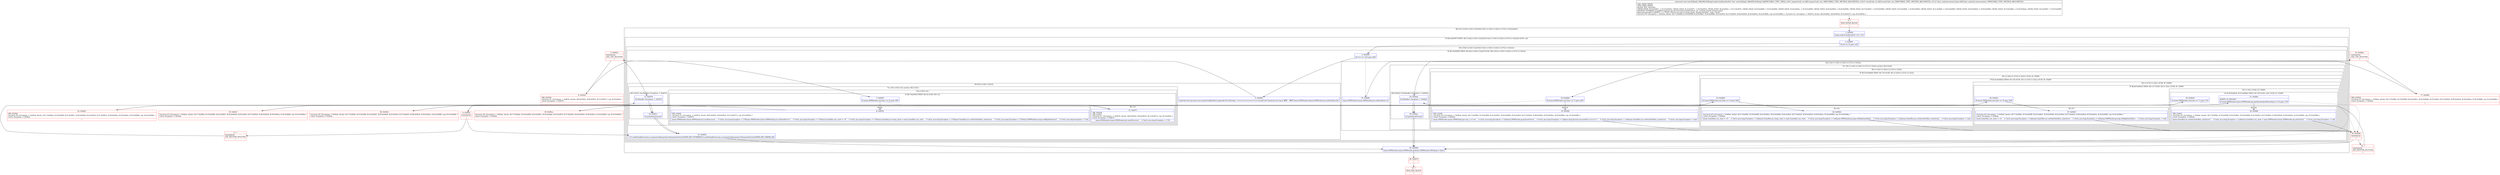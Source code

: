 digraph "CFG forcom.PetKing5_480x800.PetKing5.onActivityResult(IILandroid\/content\/Intent;)V" {
subgraph cluster_Region_1649319269 {
label = "R(3:1|(1:(3:4|(1:(1:8)(1:12))|10)(2:15|(1:(1:19)(1:(1:24)(1:(1:27)(1:(1:32)))))))|35)";
node [shape=record,color=blue];
Node_1 [shape=record,label="{1\:\ 0x0000|lsuper.onActivityResult(r9, r10, r11)l}"];
subgraph cluster_IfRegion_540751276 {
label = "IF [B:2:0x0007] THEN: R(1:(3:4|(1:(1:8)(1:12))|10)(2:15|(1:(1:19)(1:(1:24)(1:(1:27)(1:(1:32))))))) ELSE: null";
node [shape=record,color=blue];
Node_2 [shape=record,label="{2\:\ 0x0007|lif (r9 == 0) goto L45l}"];
subgraph cluster_Region_1413529463 {
label = "R(1:(3:4|(1:(1:8)(1:12))|10)(2:15|(1:(1:19)(1:(1:24)(1:(1:27)(1:(1:32)))))))";
node [shape=record,color=blue];
subgraph cluster_IfRegion_830906693 {
label = "IF [B:3:0x0009] THEN: R(3:4|(1:(1:8)(1:12))|10) ELSE: R(2:15|(1:(1:19)(1:(1:24)(1:(1:27)(1:(1:32))))))";
node [shape=record,color=blue];
Node_3 [shape=record,label="{3\:\ 0x0009|lif ((\-1) == r10) goto L46l}"];
subgraph cluster_Region_666220453 {
label = "R(3:4|(1:(1:8)(1:12))|10)";
node [shape=record,color=blue];
Node_4 [shape=record,label="{4\:\ 0x000b|landroid.util.Log.e(new java.lang.StringBuilder().append(r10).toString(), \"================resultCode\")landroid.util.Log.e(\"成功\", \"成功\")lmain.SMSSender.i(main.SMSSender.gr).setSendSms(4)l}"];
subgraph cluster_TryCatchRegion_1582981290 {
label = "Try: R(1:(1:8)(1:12)) catches: R(2:13|14)";
node [shape=record,color=blue];
subgraph cluster_Region_263243537 {
label = "R(1:(1:8)(1:12))";
node [shape=record,color=blue];
subgraph cluster_IfRegion_188273451 {
label = "IF [B:7:0x0030] THEN: R(1:8) ELSE: R(1:12)";
node [shape=record,color=blue];
Node_7 [shape=record,label="{7\:\ 0x0030|lif (main.SMSSender.smsType == 6) goto L49l}"];
subgraph cluster_Region_20600182 {
label = "R(1:8)";
node [shape=record,color=blue];
Node_8 [shape=record,label="{8\:\ 0x0032|TRY_LEAVE\lTryCatch #1 \{Exception \-\> 0x007b, blocks: (B:6:0x002e, B:8:0x0032, B:12:0x0071), top: B:5:0x002e \}\lCatch: Exception \-\> 0x007b\l|lmain.SMSSender.i(main.SMSSender.gr).sendSuccess()     \/\/ Catch: java.lang.Exception \-\> L7blmain.SMSSender.i(main.SMSSender.gr).setSendSms(\-1)     \/\/ Catch: java.lang.Exception \-\> L7blmain.GameRun.run_state = \-10     \/\/ Catch: java.lang.Exception \-\> L7blmain.GameRun.mc.temp_state = main.GameRun.run_state     \/\/ Catch: java.lang.Exception \-\> L7blmain.GameRun.mc.setSmsIsSetRun_state(true)     \/\/ Catch: java.lang.Exception \-\> L7blmain.SMSSender.gr.map.setRegState(true)     \/\/ Catch: java.lang.Exception \-\> L7bl}"];
}
subgraph cluster_Region_208153291 {
label = "R(1:12)";
node [shape=record,color=blue];
Node_12 [shape=record,label="{12\:\ 0x0071|TRY_ENTER\lTRY_LEAVE\lTryCatch #1 \{Exception \-\> 0x007b, blocks: (B:6:0x002e, B:8:0x0032, B:12:0x0071), top: B:5:0x002e \}\lCatch: Exception \-\> 0x007b\l|lmain.SMSSender.i(main.SMSSender.gr).sendSuccess()     \/\/ Catch: java.lang.Exception \-\> L7bl}"];
}
}
}
subgraph cluster_Region_99220504 {
label = "R(2:13|14) | ExcHandler: Exception \-\> 0x007b\l";
node [shape=record,color=blue];
Node_13 [shape=record,label="{13\:\ 0x007b|ExcHandler: Exception \-\> 0x007b\l|l}"];
Node_14 [shape=record,label="{14\:\ 0x007c|lr3.printStackTrace()l}"];
}
}
Node_10 [shape=record,label="{10\:\ 0x005d|lr11.getStringExtra(com.uc.paymentsdk.payment.PaymentsActivity.EXTRA_KEY_NUMBER)lr11.getStringExtra(com.uc.paymentsdk.payment.PaymentsActivity.EXTRA_KEY_ORDER_ID)l}"];
}
subgraph cluster_Region_1208337925 {
label = "R(2:15|(1:(1:19)(1:(1:24)(1:(1:27)(1:(1:32))))))";
node [shape=record,color=blue];
Node_15 [shape=record,label="{15\:\ 0x0081|lmain.SMSSender.i(main.SMSSender.gr).setSendSms(\-1)l}"];
subgraph cluster_TryCatchRegion_466070422 {
label = "Try: R(1:(1:19)(1:(1:24)(1:(1:27)(1:(1:32))))) catches: R(2:33|34)";
node [shape=record,color=blue];
subgraph cluster_Region_1446310999 {
label = "R(1:(1:19)(1:(1:24)(1:(1:27)(1:(1:32)))))";
node [shape=record,color=blue];
subgraph cluster_IfRegion_486001589 {
label = "IF [B:18:0x008d] THEN: R(1:19) ELSE: R(1:(1:24)(1:(1:27)(1:(1:32))))";
node [shape=record,color=blue];
Node_18 [shape=record,label="{18\:\ 0x008d|lif (main.SMSSender.smsType == 7) goto L60l}"];
subgraph cluster_Region_2049180608 {
label = "R(1:19)";
node [shape=record,color=blue];
Node_19 [shape=record,label="{19\:\ 0x008f|TRY_LEAVE\lTryCatch #0 \{Exception \-\> 0x00ab, blocks: (B:17:0x008a, B:19:0x008f, B:22:0x00b1, B:24:0x00b6, B:25:0x00cf, B:27:0x00d3, B:28:0x00e6, B:30:0x00ea, B:32:0x00f6), top: B:16:0x008a \}\lCatch: Exception \-\> 0x00ab\l|lmain.SMSSender.i(main.SMSSender.gr).sms_a = true     \/\/ Catch: java.lang.Exception \-\> Lablmain.SMSSender.gr.goGameOver()     \/\/ Catch: java.lang.Exception \-\> Labljava.lang.System.out.println(\"ccccccccc\")     \/\/ Catch: java.lang.Exception \-\> Lablmain.GameRun.mc.setSmsIsSetRun_state(true)     \/\/ Catch: java.lang.Exception \-\> Labl}"];
}
subgraph cluster_Region_1545178121 {
label = "R(1:(1:24)(1:(1:27)(1:(1:32)))) | ELSE_IF_CHAIN\l";
node [shape=record,color=blue];
subgraph cluster_IfRegion_763252113 {
label = "IF [B:23:0x00b4] THEN: R(1:24) ELSE: R(1:(1:27)(1:(1:32))) | ELSE_IF_CHAIN\l";
node [shape=record,color=blue];
Node_23 [shape=record,label="{23\:\ 0x00b4|lif (main.SMSSender.smsType == 5) goto L66l}"];
subgraph cluster_Region_267813352 {
label = "R(1:24)";
node [shape=record,color=blue];
Node_24 [shape=record,label="{24\:\ 0x00b6|TryCatch #0 \{Exception \-\> 0x00ab, blocks: (B:17:0x008a, B:19:0x008f, B:22:0x00b1, B:24:0x00b6, B:25:0x00cf, B:27:0x00d3, B:28:0x00e6, B:30:0x00ea, B:32:0x00f6), top: B:16:0x008a \}\lCatch: Exception \-\> 0x00ab\l|lmain.GameRun.run_state = \-10     \/\/ Catch: java.lang.Exception \-\> Lablmain.GameRun.mc.temp_state = main.GameRun.run_state     \/\/ Catch: java.lang.Exception \-\> Lablmain.SMSSender.gr.map.setRegState(false)     \/\/ Catch: java.lang.Exception \-\> Lablmain.GameRun.mc.setSmsIsSetRun_state(true)     \/\/ Catch: java.lang.Exception \-\> Labl}"];
}
subgraph cluster_Region_1435941333 {
label = "R(1:(1:27)(1:(1:32))) | ELSE_IF_CHAIN\l";
node [shape=record,color=blue];
subgraph cluster_IfRegion_1174343338 {
label = "IF [B:26:0x00d1] THEN: R(1:27) ELSE: R(1:(1:32)) | ELSE_IF_CHAIN\l";
node [shape=record,color=blue];
Node_26 [shape=record,label="{26\:\ 0x00d1|lif (main.SMSSender.smsType == 6) goto L69l}"];
subgraph cluster_Region_439537985 {
label = "R(1:27)";
node [shape=record,color=blue];
Node_27 [shape=record,label="{27\:\ 0x00d3|TryCatch #0 \{Exception \-\> 0x00ab, blocks: (B:17:0x008a, B:19:0x008f, B:22:0x00b1, B:24:0x00b6, B:25:0x00cf, B:27:0x00d3, B:28:0x00e6, B:30:0x00ea, B:32:0x00f6), top: B:16:0x008a \}\lCatch: Exception \-\> 0x00ab\l|lmain.GameRun.run_state = \-10     \/\/ Catch: java.lang.Exception \-\> Lablmain.GameRun.mc.setSmsIsSetRun_state(true)     \/\/ Catch: java.lang.Exception \-\> Lablmain.SMSSender.gr.map.setRegState(false)     \/\/ Catch: java.lang.Exception \-\> Labl}"];
}
subgraph cluster_Region_561052206 {
label = "R(1:(1:32)) | ELSE_IF_CHAIN\l";
node [shape=record,color=blue];
subgraph cluster_IfRegion_1103673284 {
label = "IF [B:29:0x00e8, B:31:0x00f4] THEN: R(1:32) ELSE: null | ELSE_IF_CHAIN\l";
node [shape=record,color=blue];
Node_29 [shape=record,label="{29\:\ 0x00e8|lif (main.SMSSender.smsType == 1) goto L72l}"];
Node_31 [shape=record,label="{31\:\ 0x00f4|ADDED_TO_REGION\l|lif (main.SMSSender.i(main.SMSSender.gr).getSmsSenderMenuState() != 0) goto L74l}"];
subgraph cluster_Region_2097117961 {
label = "R(1:32)";
node [shape=record,color=blue];
Node_32 [shape=record,label="{32\:\ 0x00f6|TRY_LEAVE\lTryCatch #0 \{Exception \-\> 0x00ab, blocks: (B:17:0x008a, B:19:0x008f, B:22:0x00b1, B:24:0x00b6, B:25:0x00cf, B:27:0x00d3, B:28:0x00e6, B:30:0x00ea, B:32:0x00f6), top: B:16:0x008a \}\lCatch: Exception \-\> 0x00ab\l|lmain.GameRun.mc.setSmsIsSetRun_state(true)     \/\/ Catch: java.lang.Exception \-\> Lablmain.GameRun.run_state = main.SMSSender.i(main.SMSSender.gr).getTstate()     \/\/ Catch: java.lang.Exception \-\> Labl}"];
}
}
}
}
}
}
}
}
}
subgraph cluster_Region_1883968782 {
label = "R(2:33|34) | ExcHandler: Exception \-\> 0x00ab\l";
node [shape=record,color=blue];
Node_33 [shape=record,label="{33\:\ 0x00ab|ExcHandler: Exception \-\> 0x00ab\l|l}"];
Node_34 [shape=record,label="{34\:\ 0x00ac|lr3.printStackTrace()l}"];
}
}
}
}
}
}
Node_35 [shape=record,label="{35\:\ 0x0069|lmain.SMSSender.i(main.SMSSender.gr)lmain.SMSSender.isWorking = falsel}"];
}
subgraph cluster_Region_99220504 {
label = "R(2:13|14) | ExcHandler: Exception \-\> 0x007b\l";
node [shape=record,color=blue];
Node_13 [shape=record,label="{13\:\ 0x007b|ExcHandler: Exception \-\> 0x007b\l|l}"];
Node_14 [shape=record,label="{14\:\ 0x007c|lr3.printStackTrace()l}"];
}
subgraph cluster_Region_1883968782 {
label = "R(2:33|34) | ExcHandler: Exception \-\> 0x00ab\l";
node [shape=record,color=blue];
Node_33 [shape=record,label="{33\:\ 0x00ab|ExcHandler: Exception \-\> 0x00ab\l|l}"];
Node_34 [shape=record,label="{34\:\ 0x00ac|lr3.printStackTrace()l}"];
}
Node_0 [shape=record,color=red,label="{0\:\ ?|MTH_ENTER_BLOCK\l|l}"];
Node_5 [shape=record,color=red,label="{5\:\ 0x002e|SYNTHETIC\lEXC_TOP_SPLITTER\l|l}"];
Node_6 [shape=record,color=red,label="{6\:\ 0x002e|TRY_ENTER\lTryCatch #1 \{Exception \-\> 0x007b, blocks: (B:6:0x002e, B:8:0x0032, B:12:0x0071), top: B:5:0x002e \}\lCatch: Exception \-\> 0x007b\l|l}"];
Node_9 [shape=record,color=red,label="{9\:\ 0x005d|SYNTHETIC\l|l}"];
Node_11 [shape=record,color=red,label="{11\:\ ?|SYNTHETIC\lEXC_BOTTOM_SPLITTER\l|l}"];
Node_16 [shape=record,color=red,label="{16\:\ 0x008a|SYNTHETIC\lEXC_TOP_SPLITTER\l|l}"];
Node_17 [shape=record,color=red,label="{17\:\ 0x008a|TRY_ENTER\lTryCatch #0 \{Exception \-\> 0x00ab, blocks: (B:17:0x008a, B:19:0x008f, B:22:0x00b1, B:24:0x00b6, B:25:0x00cf, B:27:0x00d3, B:28:0x00e6, B:30:0x00ea, B:32:0x00f6), top: B:16:0x008a \}\lCatch: Exception \-\> 0x00ab\l|l}"];
Node_20 [shape=record,color=red,label="{20\:\ 0x0069|SYNTHETIC\l|l}"];
Node_21 [shape=record,color=red,label="{21\:\ ?|SYNTHETIC\lEXC_BOTTOM_SPLITTER\l|l}"];
Node_22 [shape=record,color=red,label="{22\:\ 0x00b1|TRY_ENTER\lTryCatch #0 \{Exception \-\> 0x00ab, blocks: (B:17:0x008a, B:19:0x008f, B:22:0x00b1, B:24:0x00b6, B:25:0x00cf, B:27:0x00d3, B:28:0x00e6, B:30:0x00ea, B:32:0x00f6), top: B:16:0x008a \}\lCatch: Exception \-\> 0x00ab\l|l}"];
Node_25 [shape=record,color=red,label="{25\:\ 0x00cf|TryCatch #0 \{Exception \-\> 0x00ab, blocks: (B:17:0x008a, B:19:0x008f, B:22:0x00b1, B:24:0x00b6, B:25:0x00cf, B:27:0x00d3, B:28:0x00e6, B:30:0x00ea, B:32:0x00f6), top: B:16:0x008a \}\lCatch: Exception \-\> 0x00ab\l|l}"];
Node_28 [shape=record,color=red,label="{28\:\ 0x00e6|TryCatch #0 \{Exception \-\> 0x00ab, blocks: (B:17:0x008a, B:19:0x008f, B:22:0x00b1, B:24:0x00b6, B:25:0x00cf, B:27:0x00d3, B:28:0x00e6, B:30:0x00ea, B:32:0x00f6), top: B:16:0x008a \}\lCatch: Exception \-\> 0x00ab\l|l}"];
Node_30 [shape=record,color=red,label="{30\:\ 0x00ea|TryCatch #0 \{Exception \-\> 0x00ab, blocks: (B:17:0x008a, B:19:0x008f, B:22:0x00b1, B:24:0x00b6, B:25:0x00cf, B:27:0x00d3, B:28:0x00e6, B:30:0x00ea, B:32:0x00f6), top: B:16:0x008a \}\lCatch: Exception \-\> 0x00ab\l|l}"];
Node_36 [shape=record,color=red,label="{36\:\ 0x0070|l}"];
Node_37 [shape=record,color=red,label="{37\:\ ?|MTH_EXIT_BLOCK\l|l}"];
MethodNode[shape=record,label="{protected void com.PetKing5_480x800.PetKing5.onActivityResult((r8v0 'this' com.PetKing5_480x800.PetKing5 A[IMMUTABLE_TYPE, THIS]), (r9v0 'requestCode' int A[D('requestCode' int), IMMUTABLE_TYPE, METHOD_ARGUMENT]), (r10v0 'resultCode' int A[D('resultCode' int), IMMUTABLE_TYPE, METHOD_ARGUMENT]), (r11v0 'data' android.content.Intent A[D('data' android.content.Intent), IMMUTABLE_TYPE, METHOD_ARGUMENT]))  | USE_LINES_HINTS\lTYPE_VARS: EMPTY\lINLINE_NOT_NEEDED\lCROSS_EDGE: B:14:0x007c \-\> B:10:0x005d, CROSS_EDGE: B:12:0x0071 \-\> B:9:0x005d, CROSS_EDGE: B:5:0x002e \-\> B:13:0x007b, CROSS_EDGE: B:20:0x0069 \-\> B:35:0x0069, CROSS_EDGE: B:34:0x00ac \-\> B:35:0x0069, CROSS_EDGE: B:24:0x00b6 \-\> B:20:0x0069, CROSS_EDGE: B:27:0x00d3 \-\> B:20:0x0069, CROSS_EDGE: B:32:0x00f6 \-\> B:20:0x0069, CROSS_EDGE: B:31:0x00f4 \-\> B:20:0x0069, CROSS_EDGE: B:29:0x00e8 \-\> B:20:0x0069, CROSS_EDGE: B:16:0x008a \-\> B:33:0x00ab, CROSS_EDGE: B:2:0x0007 \-\> B:35:0x0069\lMETHOD_OVERRIDE: [ClspMth\{android.app.Activity.onActivityResult(int, int, android.content.Intent):void\}]\lJadxCommentsAttr\{l DEBUG: l \-\> TODO: convert one arg to string using `String.valueOf()`, args: r10v0\}\lTryCatch #0 \{Exception \-\> 0x00ab, blocks: (B:17:0x008a, B:19:0x008f, B:22:0x00b1, B:24:0x00b6, B:25:0x00cf, B:27:0x00d3, B:28:0x00e6, B:30:0x00ea, B:32:0x00f6), top: B:16:0x008a \}, TryCatch #1 \{Exception \-\> 0x007b, blocks: (B:6:0x002e, B:8:0x0032, B:12:0x0071), top: B:5:0x002e \}\l}"];
MethodNode -> Node_0;
Node_1 -> Node_2;
Node_2 -> Node_3;
Node_2 -> Node_35[style=dashed];
Node_3 -> Node_4;
Node_3 -> Node_15[style=dashed];
Node_4 -> Node_5;
Node_7 -> Node_8;
Node_7 -> Node_12[style=dashed];
Node_8 -> Node_9;
Node_12 -> Node_9;
Node_13 -> Node_14;
Node_14 -> Node_10;
Node_10 -> Node_35;
Node_15 -> Node_16;
Node_18 -> Node_19;
Node_18 -> Node_22[style=dashed];
Node_19 -> Node_20;
Node_23 -> Node_24;
Node_23 -> Node_25[style=dashed];
Node_24 -> Node_20;
Node_26 -> Node_27;
Node_26 -> Node_28[style=dashed];
Node_27 -> Node_20;
Node_29 -> Node_30;
Node_29 -> Node_20[style=dashed];
Node_31 -> Node_32;
Node_31 -> Node_20[style=dashed];
Node_32 -> Node_20;
Node_33 -> Node_34;
Node_34 -> Node_35;
Node_35 -> Node_36;
Node_13 -> Node_14;
Node_14 -> Node_10;
Node_33 -> Node_34;
Node_34 -> Node_35;
Node_0 -> Node_1;
Node_5 -> Node_6;
Node_5 -> Node_13;
Node_6 -> Node_7;
Node_9 -> Node_10;
Node_9 -> Node_11;
Node_11 -> Node_13;
Node_16 -> Node_17;
Node_16 -> Node_33;
Node_17 -> Node_18;
Node_20 -> Node_35;
Node_20 -> Node_21;
Node_21 -> Node_33;
Node_22 -> Node_23;
Node_25 -> Node_26;
Node_28 -> Node_29;
Node_30 -> Node_31;
Node_36 -> Node_37;
}

